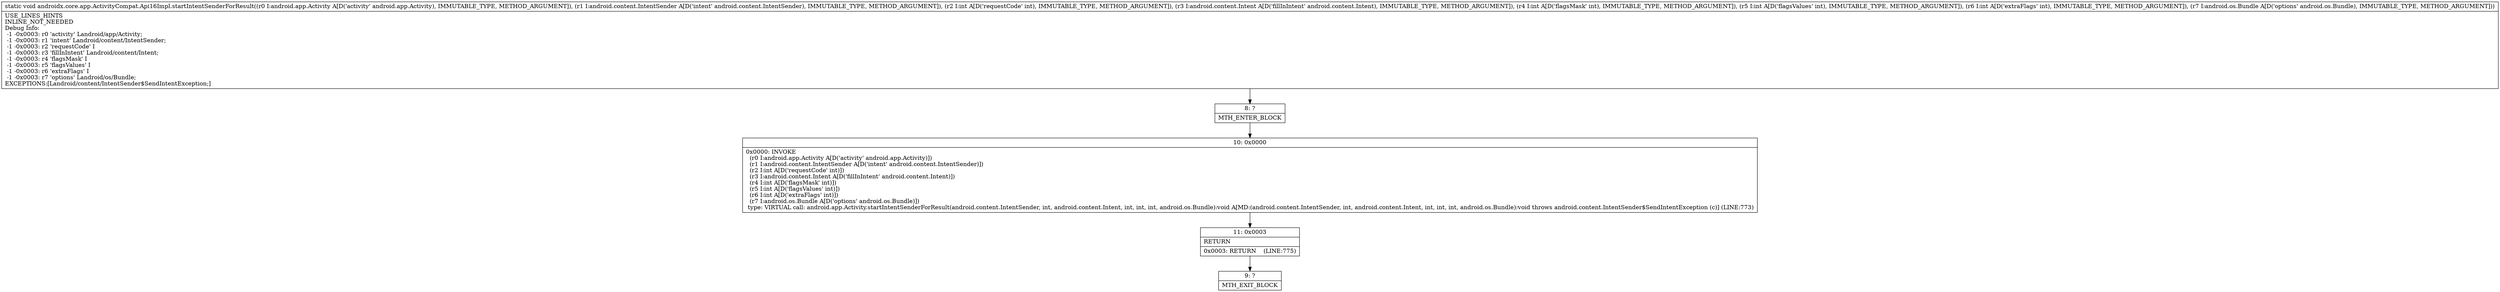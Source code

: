 digraph "CFG forandroidx.core.app.ActivityCompat.Api16Impl.startIntentSenderForResult(Landroid\/app\/Activity;Landroid\/content\/IntentSender;ILandroid\/content\/Intent;IIILandroid\/os\/Bundle;)V" {
Node_8 [shape=record,label="{8\:\ ?|MTH_ENTER_BLOCK\l}"];
Node_10 [shape=record,label="{10\:\ 0x0000|0x0000: INVOKE  \l  (r0 I:android.app.Activity A[D('activity' android.app.Activity)])\l  (r1 I:android.content.IntentSender A[D('intent' android.content.IntentSender)])\l  (r2 I:int A[D('requestCode' int)])\l  (r3 I:android.content.Intent A[D('fillInIntent' android.content.Intent)])\l  (r4 I:int A[D('flagsMask' int)])\l  (r5 I:int A[D('flagsValues' int)])\l  (r6 I:int A[D('extraFlags' int)])\l  (r7 I:android.os.Bundle A[D('options' android.os.Bundle)])\l type: VIRTUAL call: android.app.Activity.startIntentSenderForResult(android.content.IntentSender, int, android.content.Intent, int, int, int, android.os.Bundle):void A[MD:(android.content.IntentSender, int, android.content.Intent, int, int, int, android.os.Bundle):void throws android.content.IntentSender$SendIntentException (c)] (LINE:773)\l}"];
Node_11 [shape=record,label="{11\:\ 0x0003|RETURN\l|0x0003: RETURN    (LINE:775)\l}"];
Node_9 [shape=record,label="{9\:\ ?|MTH_EXIT_BLOCK\l}"];
MethodNode[shape=record,label="{static void androidx.core.app.ActivityCompat.Api16Impl.startIntentSenderForResult((r0 I:android.app.Activity A[D('activity' android.app.Activity), IMMUTABLE_TYPE, METHOD_ARGUMENT]), (r1 I:android.content.IntentSender A[D('intent' android.content.IntentSender), IMMUTABLE_TYPE, METHOD_ARGUMENT]), (r2 I:int A[D('requestCode' int), IMMUTABLE_TYPE, METHOD_ARGUMENT]), (r3 I:android.content.Intent A[D('fillInIntent' android.content.Intent), IMMUTABLE_TYPE, METHOD_ARGUMENT]), (r4 I:int A[D('flagsMask' int), IMMUTABLE_TYPE, METHOD_ARGUMENT]), (r5 I:int A[D('flagsValues' int), IMMUTABLE_TYPE, METHOD_ARGUMENT]), (r6 I:int A[D('extraFlags' int), IMMUTABLE_TYPE, METHOD_ARGUMENT]), (r7 I:android.os.Bundle A[D('options' android.os.Bundle), IMMUTABLE_TYPE, METHOD_ARGUMENT]))  | USE_LINES_HINTS\lINLINE_NOT_NEEDED\lDebug Info:\l  \-1 \-0x0003: r0 'activity' Landroid\/app\/Activity;\l  \-1 \-0x0003: r1 'intent' Landroid\/content\/IntentSender;\l  \-1 \-0x0003: r2 'requestCode' I\l  \-1 \-0x0003: r3 'fillInIntent' Landroid\/content\/Intent;\l  \-1 \-0x0003: r4 'flagsMask' I\l  \-1 \-0x0003: r5 'flagsValues' I\l  \-1 \-0x0003: r6 'extraFlags' I\l  \-1 \-0x0003: r7 'options' Landroid\/os\/Bundle;\lEXCEPTIONS:[Landroid\/content\/IntentSender$SendIntentException;]\l}"];
MethodNode -> Node_8;Node_8 -> Node_10;
Node_10 -> Node_11;
Node_11 -> Node_9;
}

